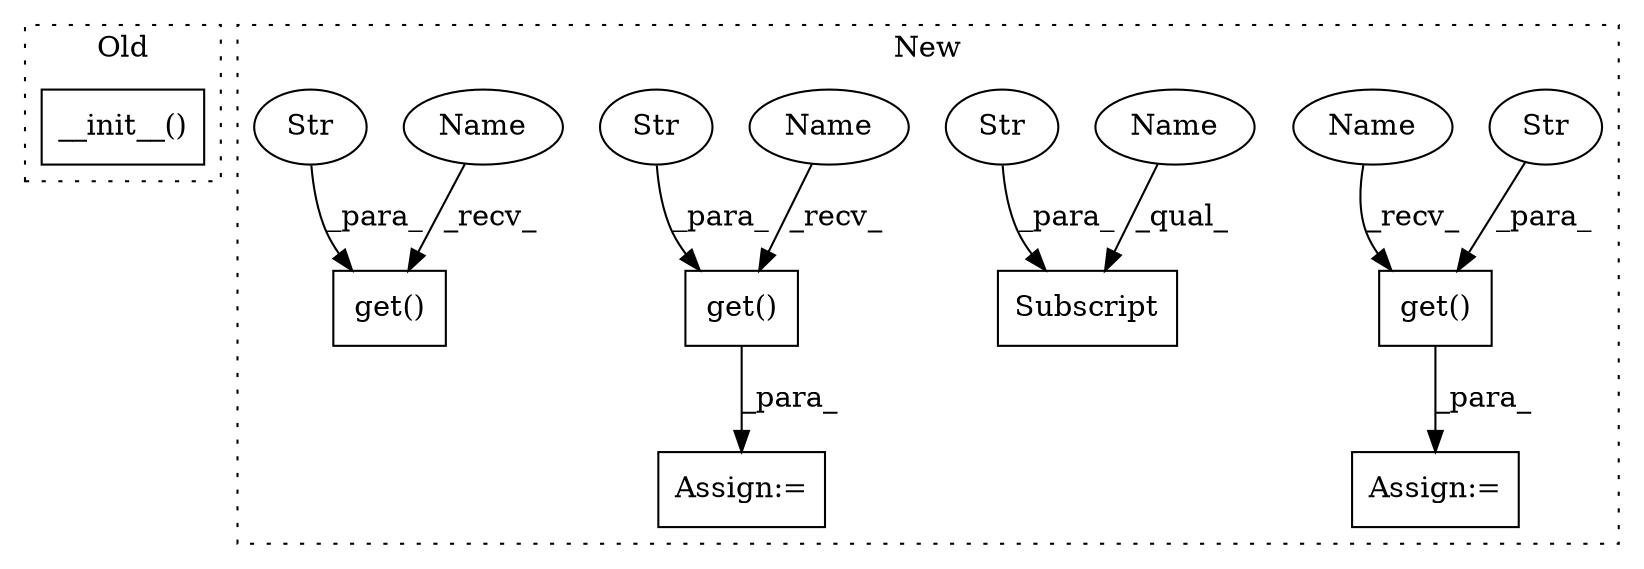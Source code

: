 digraph G {
subgraph cluster0 {
1 [label="__init__()" a="75" s="207,234" l="17,1" shape="box"];
label = "Old";
style="dotted";
}
subgraph cluster1 {
2 [label="get()" a="75" s="719,745" l="11,1" shape="box"];
3 [label="Str" a="66" s="730" l="8" shape="ellipse"];
4 [label="Assign:=" a="68" s="716" l="3" shape="box"];
5 [label="get()" a="75" s="766,788" l="11,1" shape="box"];
6 [label="Str" a="66" s="777" l="5" shape="ellipse"];
7 [label="Assign:=" a="68" s="763" l="3" shape="box"];
8 [label="Subscript" a="63" s="542,0" l="17,0" shape="box"];
9 [label="Str" a="66" s="549" l="9" shape="ellipse"];
10 [label="get()" a="75" s="670,695" l="11,1" shape="box"];
11 [label="Str" a="66" s="681" l="8" shape="ellipse"];
12 [label="Name" a="87" s="719" l="6" shape="ellipse"];
13 [label="Name" a="87" s="542" l="6" shape="ellipse"];
14 [label="Name" a="87" s="670" l="6" shape="ellipse"];
15 [label="Name" a="87" s="766" l="6" shape="ellipse"];
label = "New";
style="dotted";
}
2 -> 4 [label="_para_"];
3 -> 2 [label="_para_"];
5 -> 7 [label="_para_"];
6 -> 5 [label="_para_"];
9 -> 8 [label="_para_"];
11 -> 10 [label="_para_"];
12 -> 2 [label="_recv_"];
13 -> 8 [label="_qual_"];
14 -> 10 [label="_recv_"];
15 -> 5 [label="_recv_"];
}